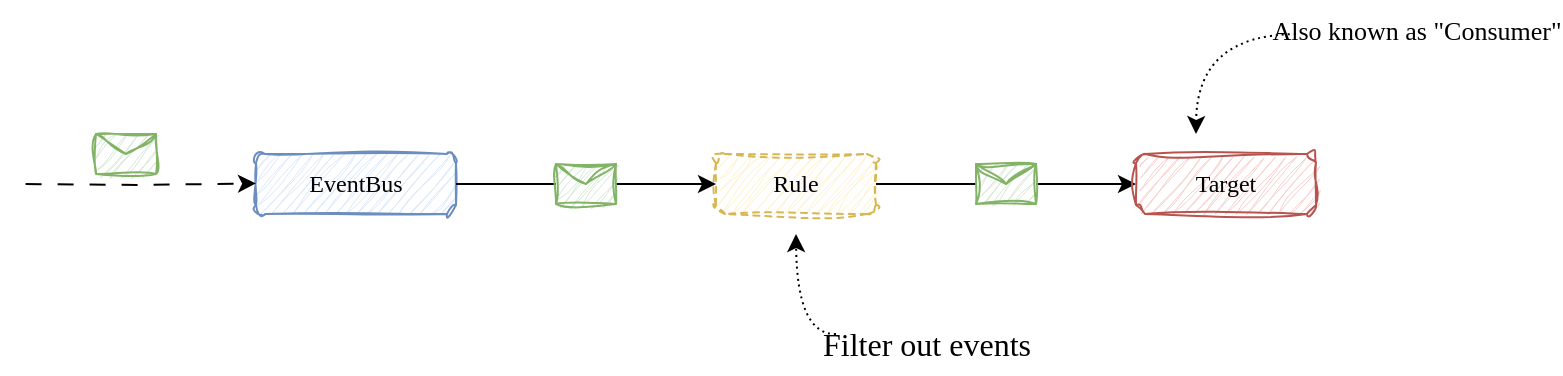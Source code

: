 <mxfile version="24.7.12">
  <diagram name="Page-1" id="GrYUF8oE6RTdTGo8shkD">
    <mxGraphModel dx="1868" dy="678" grid="1" gridSize="10" guides="1" tooltips="1" connect="1" arrows="1" fold="1" page="1" pageScale="1" pageWidth="850" pageHeight="1100" math="0" shadow="0">
      <root>
        <mxCell id="0" />
        <mxCell id="1" parent="0" />
        <mxCell id="PHdofVUeyuyEODz5zDS9-6" value="" style="edgeStyle=orthogonalEdgeStyle;rounded=0;orthogonalLoop=1;jettySize=auto;html=1;flowAnimation=0;" edge="1" parent="1" source="PHdofVUeyuyEODz5zDS9-11" target="PHdofVUeyuyEODz5zDS9-2">
          <mxGeometry relative="1" as="geometry" />
        </mxCell>
        <mxCell id="PHdofVUeyuyEODz5zDS9-1" value="&lt;font data-font-src=&quot;https://fonts.googleapis.com/css?family=Josefin+Sans&quot; face=&quot;Josefin Sans&quot;&gt;EventBus&lt;/font&gt;" style="rounded=1;whiteSpace=wrap;html=1;fillColor=#dae8fc;strokeColor=#6c8ebf;shadow=0;sketch=1;curveFitting=1;jiggle=2;" vertex="1" parent="1">
          <mxGeometry x="120" y="200" width="100" height="30" as="geometry" />
        </mxCell>
        <mxCell id="PHdofVUeyuyEODz5zDS9-5" value="" style="edgeStyle=orthogonalEdgeStyle;rounded=0;orthogonalLoop=1;jettySize=auto;html=1;flowAnimation=0;" edge="1" parent="1" source="PHdofVUeyuyEODz5zDS9-13" target="PHdofVUeyuyEODz5zDS9-4">
          <mxGeometry relative="1" as="geometry" />
        </mxCell>
        <mxCell id="PHdofVUeyuyEODz5zDS9-2" value="&lt;font face=&quot;Josefin Sans&quot;&gt;Rule&lt;/font&gt;" style="rounded=1;whiteSpace=wrap;html=1;fillColor=#fff2cc;strokeColor=#d6b656;shadow=0;sketch=1;curveFitting=1;jiggle=2;dashed=1;" vertex="1" parent="1">
          <mxGeometry x="350" y="200" width="80" height="30" as="geometry" />
        </mxCell>
        <mxCell id="PHdofVUeyuyEODz5zDS9-4" value="&lt;font data-font-src=&quot;https://fonts.googleapis.com/css?family=Josefin+Sans&quot; face=&quot;Josefin Sans&quot;&gt;Target&lt;/font&gt;" style="rounded=1;whiteSpace=wrap;html=1;fillColor=#f8cecc;strokeColor=#b85450;shadow=0;sketch=1;curveFitting=1;jiggle=2;" vertex="1" parent="1">
          <mxGeometry x="560" y="200" width="90" height="30" as="geometry" />
        </mxCell>
        <mxCell id="PHdofVUeyuyEODz5zDS9-7" value="" style="shape=message;html=1;html=1;outlineConnect=0;labelPosition=center;verticalLabelPosition=bottom;align=center;verticalAlign=top;sketch=1;curveFitting=1;jiggle=2;fillColor=#d5e8d4;strokeColor=#82b366;" vertex="1" parent="1">
          <mxGeometry x="40" y="190" width="30" height="20" as="geometry" />
        </mxCell>
        <mxCell id="PHdofVUeyuyEODz5zDS9-8" value="" style="edgeStyle=orthogonalEdgeStyle;rounded=0;orthogonalLoop=1;jettySize=auto;html=1;flowAnimation=1;" edge="1" parent="1">
          <mxGeometry relative="1" as="geometry">
            <mxPoint y="215" as="sourcePoint" />
            <mxPoint x="120" y="214.71" as="targetPoint" />
          </mxGeometry>
        </mxCell>
        <mxCell id="PHdofVUeyuyEODz5zDS9-12" value="" style="edgeStyle=orthogonalEdgeStyle;rounded=0;orthogonalLoop=1;jettySize=auto;html=1;flowAnimation=0;endArrow=none;endFill=0;" edge="1" parent="1" source="PHdofVUeyuyEODz5zDS9-1" target="PHdofVUeyuyEODz5zDS9-11">
          <mxGeometry relative="1" as="geometry">
            <mxPoint x="240" y="215" as="sourcePoint" />
            <mxPoint x="320" y="215" as="targetPoint" />
          </mxGeometry>
        </mxCell>
        <mxCell id="PHdofVUeyuyEODz5zDS9-11" value="" style="shape=message;html=1;html=1;outlineConnect=0;labelPosition=center;verticalLabelPosition=bottom;align=center;verticalAlign=top;sketch=1;curveFitting=1;jiggle=2;fillColor=#d5e8d4;strokeColor=#82b366;" vertex="1" parent="1">
          <mxGeometry x="270" y="205" width="30" height="20" as="geometry" />
        </mxCell>
        <mxCell id="PHdofVUeyuyEODz5zDS9-14" value="" style="edgeStyle=orthogonalEdgeStyle;rounded=0;orthogonalLoop=1;jettySize=auto;html=1;flowAnimation=0;endArrow=none;endFill=0;" edge="1" parent="1" source="PHdofVUeyuyEODz5zDS9-2" target="PHdofVUeyuyEODz5zDS9-13">
          <mxGeometry relative="1" as="geometry">
            <mxPoint x="430" y="215" as="sourcePoint" />
            <mxPoint x="520" y="215" as="targetPoint" />
          </mxGeometry>
        </mxCell>
        <mxCell id="PHdofVUeyuyEODz5zDS9-13" value="" style="shape=message;html=1;html=1;outlineConnect=0;labelPosition=center;verticalLabelPosition=bottom;align=center;verticalAlign=top;sketch=1;curveFitting=1;jiggle=2;fillColor=#d5e8d4;strokeColor=#82b366;" vertex="1" parent="1">
          <mxGeometry x="480" y="205" width="30" height="20" as="geometry" />
        </mxCell>
        <mxCell id="PHdofVUeyuyEODz5zDS9-17" value="&lt;font style=&quot;font-size: 16px;&quot; data-font-src=&quot;https://fonts.googleapis.com/css?family=Caveat&quot; face=&quot;Caveat&quot;&gt;Filter out events&lt;/font&gt;" style="text;html=1;align=center;verticalAlign=middle;resizable=0;points=[];autosize=1;strokeColor=none;fillColor=none;" vertex="1" parent="1">
          <mxGeometry x="400" y="280" width="110" height="30" as="geometry" />
        </mxCell>
        <mxCell id="PHdofVUeyuyEODz5zDS9-18" value="" style="endArrow=classic;html=1;rounded=0;edgeStyle=orthogonalEdgeStyle;curved=1;dashed=1;dashPattern=1 2;" edge="1" parent="1">
          <mxGeometry width="50" height="50" relative="1" as="geometry">
            <mxPoint x="410" y="290" as="sourcePoint" />
            <mxPoint x="390" y="240" as="targetPoint" />
          </mxGeometry>
        </mxCell>
        <mxCell id="PHdofVUeyuyEODz5zDS9-19" value="&lt;font style=&quot;font-size: 13px;&quot; data-font-src=&quot;https://fonts.googleapis.com/css?family=Caveat&quot; face=&quot;Caveat&quot;&gt;Also known as &quot;Consumer&quot;&lt;/font&gt;" style="text;html=1;align=center;verticalAlign=middle;resizable=0;points=[];autosize=1;strokeColor=none;fillColor=none;" vertex="1" parent="1">
          <mxGeometry x="630" y="123" width="140" height="30" as="geometry" />
        </mxCell>
        <mxCell id="PHdofVUeyuyEODz5zDS9-20" value="" style="endArrow=classic;html=1;rounded=0;edgeStyle=orthogonalEdgeStyle;curved=1;dashed=1;dashPattern=1 2;" edge="1" parent="1">
          <mxGeometry width="50" height="50" relative="1" as="geometry">
            <mxPoint x="640" y="140" as="sourcePoint" />
            <mxPoint x="590" y="190" as="targetPoint" />
          </mxGeometry>
        </mxCell>
      </root>
    </mxGraphModel>
  </diagram>
</mxfile>
